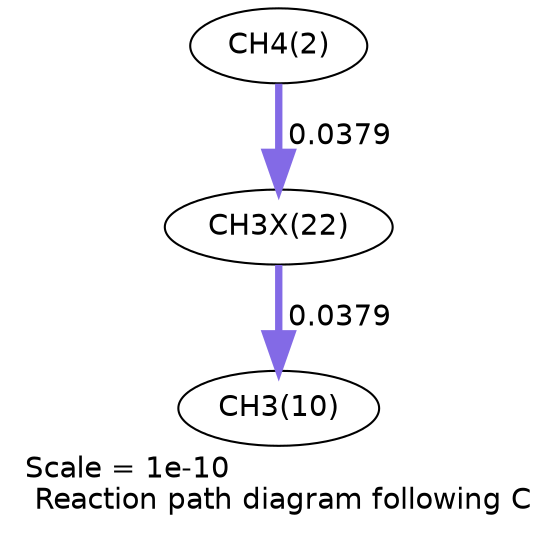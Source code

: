 digraph reaction_paths {
center=1;
s4 -> s28[fontname="Helvetica", penwidth=3.53, arrowsize=1.77, color="0.7, 0.538, 0.9"
, label=" 0.0379"];
s28 -> s12[fontname="Helvetica", penwidth=3.53, arrowsize=1.76, color="0.7, 0.538, 0.9"
, label=" 0.0379"];
s4 [ fontname="Helvetica", label="CH4(2)"];
s12 [ fontname="Helvetica", label="CH3(10)"];
s28 [ fontname="Helvetica", label="CH3X(22)"];
 label = "Scale = 1e-10\l Reaction path diagram following C";
 fontname = "Helvetica";
}
